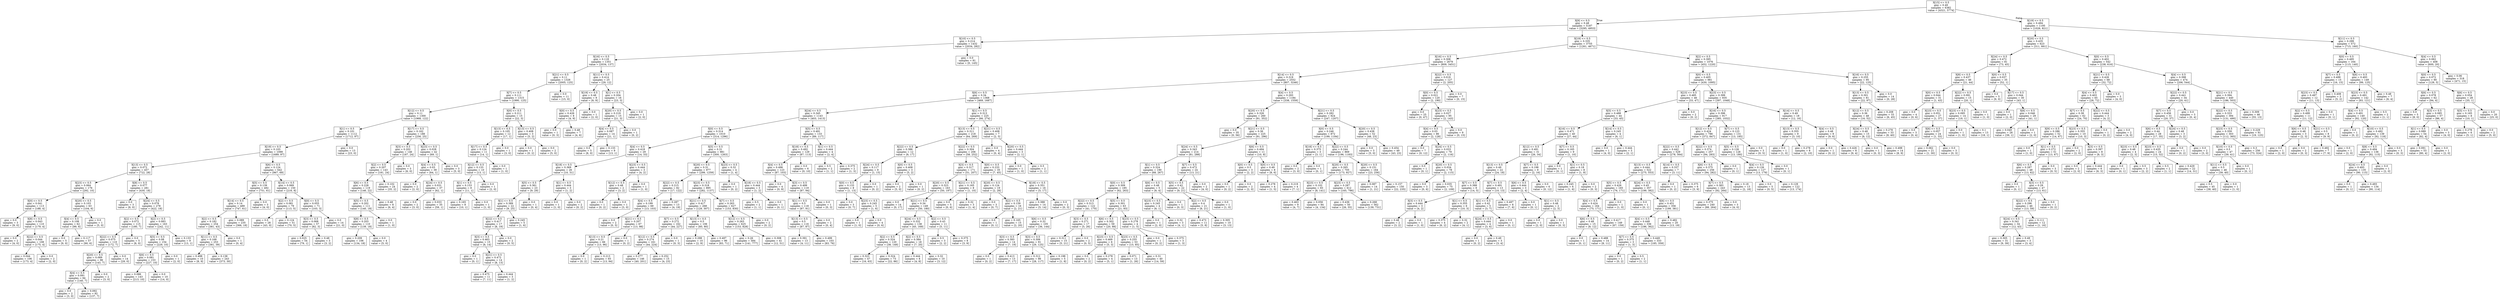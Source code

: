 digraph Tree {
node [shape=box] ;
0 [label="X[15] <= 0.5\ngini = 0.49\nsamples = 6382\nvalue = [4321, 5774]"] ;
1 [label="X[9] <= 0.5\ngini = 0.48\nsamples = 5187\nvalue = [3295, 4953]"] ;
0 -> 1 [labeldistance=2.5, labelangle=45, headlabel="True"] ;
2 [label="X[10] <= 0.5\ngini = 0.214\nsamples = 1432\nvalue = [2034, 282]"] ;
1 -> 2 ;
3 [label="X[16] <= 0.5\ngini = 0.118\nsamples = 1351\nvalue = [2034, 137]"] ;
2 -> 3 ;
4 [label="X[21] <= 0.5\ngini = 0.11\nsamples = 1326\nvalue = [2005, 125]"] ;
3 -> 4 ;
5 [label="X[7] <= 0.5\ngini = 0.111\nsamples = 1315\nvalue = [1990, 125]"] ;
4 -> 5 ;
6 [label="X[12] <= 0.5\ngini = 0.11\nsamples = 1300\nvalue = [1968, 122]"] ;
5 -> 6 ;
7 [label="X[1] <= 0.5\ngini = 0.101\nsamples = 1112\nvalue = [1712, 97]"] ;
6 -> 7 ;
8 [label="X[19] <= 0.5\ngini = 0.103\nsamples = 1099\nvalue = [1689, 97]"] ;
7 -> 8 ;
9 [label="X[13] <= 0.5\ngini = 0.072\nsamples = 457\nvalue = [722, 28]"] ;
8 -> 9 ;
10 [label="X[23] <= 0.5\ngini = 0.064\nsamples = 176\nvalue = [292, 10]"] ;
9 -> 10 ;
11 [label="X[0] <= 0.5\ngini = 0.041\nsamples = 113\nvalue = [188, 4]"] ;
10 -> 11 ;
12 [label="gini = 0.0\nsamples = 3\nvalue = [9, 0]"] ;
11 -> 12 ;
13 [label="X[8] <= 0.5\ngini = 0.043\nsamples = 110\nvalue = [179, 4]"] ;
11 -> 13 ;
14 [label="gini = 0.0\nsamples = 2\nvalue = [4, 0]"] ;
13 -> 14 ;
15 [label="X[22] <= 0.5\ngini = 0.044\nsamples = 108\nvalue = [175, 4]"] ;
13 -> 15 ;
16 [label="gini = 0.044\nsamples = 106\nvalue = [173, 4]"] ;
15 -> 16 ;
17 [label="gini = 0.0\nsamples = 2\nvalue = [2, 0]"] ;
15 -> 17 ;
18 [label="X[20] <= 0.5\ngini = 0.103\nsamples = 63\nvalue = [104, 6]"] ;
10 -> 18 ;
19 [label="X[4] <= 0.5\ngini = 0.108\nsamples = 62\nvalue = [99, 6]"] ;
18 -> 19 ;
20 [label="gini = 0.0\nsamples = 5\nvalue = [9, 0]"] ;
19 -> 20 ;
21 [label="gini = 0.117\nsamples = 57\nvalue = [90, 6]"] ;
19 -> 21 ;
22 [label="gini = 0.0\nsamples = 1\nvalue = [5, 0]"] ;
18 -> 22 ;
23 [label="X[8] <= 0.5\ngini = 0.077\nsamples = 281\nvalue = [430, 18]"] ;
9 -> 23 ;
24 [label="gini = 0.0\nsamples = 3\nvalue = [8, 0]"] ;
23 -> 24 ;
25 [label="X[24] <= 0.5\ngini = 0.078\nsamples = 278\nvalue = [422, 18]"] ;
23 -> 25 ;
26 [label="X[2] <= 0.5\ngini = 0.072\nsamples = 115\nvalue = [180, 7]"] ;
25 -> 26 ;
27 [label="X[22] <= 0.5\ngini = 0.075\nsamples = 110\nvalue = [172, 7]"] ;
26 -> 27 ;
28 [label="X[20] <= 0.5\ngini = 0.089\nsamples = 96\nvalue = [143, 7]"] ;
27 -> 28 ;
29 [label="X[4] <= 0.5\ngini = 0.091\nsamples = 94\nvalue = [140, 7]"] ;
28 -> 29 ;
30 [label="gini = 0.0\nsamples = 2\nvalue = [3, 0]"] ;
29 -> 30 ;
31 [label="gini = 0.092\nsamples = 92\nvalue = [137, 7]"] ;
29 -> 31 ;
32 [label="gini = 0.0\nsamples = 2\nvalue = [3, 0]"] ;
28 -> 32 ;
33 [label="gini = 0.0\nsamples = 14\nvalue = [29, 0]"] ;
27 -> 33 ;
34 [label="gini = 0.0\nsamples = 5\nvalue = [8, 0]"] ;
26 -> 34 ;
35 [label="X[2] <= 0.5\ngini = 0.083\nsamples = 163\nvalue = [242, 11]"] ;
25 -> 35 ;
36 [label="X[5] <= 0.5\ngini = 0.08\nsamples = 154\nvalue = [229, 10]"] ;
35 -> 36 ;
37 [label="X[6] <= 0.5\ngini = 0.081\nsamples = 153\nvalue = [227, 10]"] ;
36 -> 37 ;
38 [label="gini = 0.086\nsamples = 143\nvalue = [213, 10]"] ;
37 -> 38 ;
39 [label="gini = 0.0\nsamples = 10\nvalue = [14, 0]"] ;
37 -> 39 ;
40 [label="gini = 0.0\nsamples = 1\nvalue = [2, 0]"] ;
36 -> 40 ;
41 [label="gini = 0.133\nsamples = 9\nvalue = [13, 1]"] ;
35 -> 41 ;
42 [label="X[6] <= 0.5\ngini = 0.124\nsamples = 642\nvalue = [967, 69]"] ;
8 -> 42 ;
43 [label="X[5] <= 0.5\ngini = 0.139\nsamples = 492\nvalue = [751, 61]"] ;
42 -> 43 ;
44 [label="X[14] <= 0.5\ngini = 0.14\nsamples = 489\nvalue = [747, 61]"] ;
43 -> 44 ;
45 [label="X[2] <= 0.5\ngini = 0.182\nsamples = 254\nvalue = [381, 43]"] ;
44 -> 45 ;
46 [label="X[11] <= 0.5\ngini = 0.168\nsamples = 253\nvalue = [381, 39]"] ;
45 -> 46 ;
47 [label="gini = 0.498\nsamples = 10\nvalue = [8, 9]"] ;
46 -> 47 ;
48 [label="gini = 0.138\nsamples = 243\nvalue = [373, 30]"] ;
46 -> 48 ;
49 [label="gini = 0.0\nsamples = 1\nvalue = [0, 4]"] ;
45 -> 49 ;
50 [label="gini = 0.089\nsamples = 235\nvalue = [366, 18]"] ;
44 -> 50 ;
51 [label="gini = 0.0\nsamples = 3\nvalue = [4, 0]"] ;
43 -> 51 ;
52 [label="X[14] <= 0.5\ngini = 0.069\nsamples = 150\nvalue = [216, 8]"] ;
42 -> 52 ;
53 [label="X[2] <= 0.5\ngini = 0.081\nsamples = 79\nvalue = [113, 5]"] ;
52 -> 53 ;
54 [label="gini = 0.0\nsamples = 28\nvalue = [43, 0]"] ;
53 -> 54 ;
55 [label="gini = 0.124\nsamples = 51\nvalue = [70, 5]"] ;
53 -> 55 ;
56 [label="X[0] <= 0.5\ngini = 0.055\nsamples = 71\nvalue = [103, 3]"] ;
52 -> 56 ;
57 [label="X[3] <= 0.5\ngini = 0.068\nsamples = 57\nvalue = [82, 3]"] ;
56 -> 57 ;
58 [label="gini = 0.025\nsamples = 54\nvalue = [79, 1]"] ;
57 -> 58 ;
59 [label="gini = 0.48\nsamples = 3\nvalue = [3, 2]"] ;
57 -> 59 ;
60 [label="gini = 0.0\nsamples = 14\nvalue = [21, 0]"] ;
56 -> 60 ;
61 [label="gini = 0.0\nsamples = 13\nvalue = [23, 0]"] ;
7 -> 61 ;
62 [label="X[17] <= 0.5\ngini = 0.162\nsamples = 188\nvalue = [256, 25]"] ;
6 -> 62 ;
63 [label="X[3] <= 0.5\ngini = 0.202\nsamples = 146\nvalue = [187, 24]"] ;
62 -> 63 ;
64 [label="X[2] <= 0.5\ngini = 0.207\nsamples = 143\nvalue = [181, 24]"] ;
63 -> 64 ;
65 [label="X[6] <= 0.5\ngini = 0.228\nsamples = 119\nvalue = [146, 22]"] ;
64 -> 65 ;
66 [label="X[5] <= 0.5\ngini = 0.202\nsamples = 111\nvalue = [140, 18]"] ;
65 -> 66 ;
67 [label="X[8] <= 0.5\ngini = 0.203\nsamples = 110\nvalue = [139, 18]"] ;
66 -> 67 ;
68 [label="gini = 0.209\nsamples = 106\nvalue = [134, 18]"] ;
67 -> 68 ;
69 [label="gini = 0.0\nsamples = 4\nvalue = [5, 0]"] ;
67 -> 69 ;
70 [label="gini = 0.0\nsamples = 1\nvalue = [1, 0]"] ;
66 -> 70 ;
71 [label="gini = 0.48\nsamples = 8\nvalue = [6, 4]"] ;
65 -> 71 ;
72 [label="gini = 0.102\nsamples = 24\nvalue = [35, 2]"] ;
64 -> 72 ;
73 [label="gini = 0.0\nsamples = 3\nvalue = [6, 0]"] ;
63 -> 73 ;
74 [label="X[23] <= 0.5\ngini = 0.028\nsamples = 42\nvalue = [69, 1]"] ;
62 -> 74 ;
75 [label="X[4] <= 0.5\ngini = 0.03\nsamples = 39\nvalue = [64, 1]"] ;
74 -> 75 ;
76 [label="gini = 0.0\nsamples = 2\nvalue = [2, 0]"] ;
75 -> 76 ;
77 [label="X[24] <= 0.5\ngini = 0.031\nsamples = 37\nvalue = [62, 1]"] ;
75 -> 77 ;
78 [label="gini = 0.0\nsamples = 2\nvalue = [3, 0]"] ;
77 -> 78 ;
79 [label="gini = 0.033\nsamples = 35\nvalue = [59, 1]"] ;
77 -> 79 ;
80 [label="gini = 0.0\nsamples = 3\nvalue = [5, 0]"] ;
74 -> 80 ;
81 [label="X[0] <= 0.5\ngini = 0.211\nsamples = 15\nvalue = [22, 3]"] ;
5 -> 81 ;
82 [label="X[13] <= 0.5\ngini = 0.105\nsamples = 12\nvalue = [17, 1]"] ;
81 -> 82 ;
83 [label="X[17] <= 0.5\ngini = 0.124\nsamples = 11\nvalue = [14, 1]"] ;
82 -> 83 ;
84 [label="X[12] <= 0.5\ngini = 0.133\nsamples = 10\nvalue = [13, 1]"] ;
83 -> 84 ;
85 [label="X[1] <= 0.5\ngini = 0.153\nsamples = 9\nvalue = [11, 1]"] ;
84 -> 85 ;
86 [label="gini = 0.165\nsamples = 8\nvalue = [10, 1]"] ;
85 -> 86 ;
87 [label="gini = 0.0\nsamples = 1\nvalue = [1, 0]"] ;
85 -> 87 ;
88 [label="gini = 0.0\nsamples = 1\nvalue = [2, 0]"] ;
84 -> 88 ;
89 [label="gini = 0.0\nsamples = 1\nvalue = [1, 0]"] ;
83 -> 89 ;
90 [label="gini = 0.0\nsamples = 1\nvalue = [3, 0]"] ;
82 -> 90 ;
91 [label="X[13] <= 0.5\ngini = 0.408\nsamples = 3\nvalue = [5, 2]"] ;
81 -> 91 ;
92 [label="gini = 0.0\nsamples = 1\nvalue = [0, 2]"] ;
91 -> 92 ;
93 [label="gini = 0.0\nsamples = 2\nvalue = [5, 0]"] ;
91 -> 93 ;
94 [label="gini = 0.0\nsamples = 11\nvalue = [15, 0]"] ;
4 -> 94 ;
95 [label="X[11] <= 0.5\ngini = 0.414\nsamples = 25\nvalue = [29, 12]"] ;
3 -> 95 ;
96 [label="X[19] <= 0.5\ngini = 0.48\nsamples = 9\nvalue = [6, 9]"] ;
95 -> 96 ;
97 [label="X[0] <= 0.5\ngini = 0.426\nsamples = 8\nvalue = [4, 9]"] ;
96 -> 97 ;
98 [label="gini = 0.0\nsamples = 1\nvalue = [0, 3]"] ;
97 -> 98 ;
99 [label="gini = 0.48\nsamples = 7\nvalue = [4, 6]"] ;
97 -> 99 ;
100 [label="gini = 0.0\nsamples = 1\nvalue = [2, 0]"] ;
96 -> 100 ;
101 [label="X[1] <= 0.5\ngini = 0.204\nsamples = 16\nvalue = [23, 3]"] ;
95 -> 101 ;
102 [label="X[20] <= 0.5\ngini = 0.219\nsamples = 15\nvalue = [21, 3]"] ;
101 -> 102 ;
103 [label="X[4] <= 0.5\ngini = 0.087\nsamples = 14\nvalue = [21, 1]"] ;
102 -> 103 ;
104 [label="gini = 0.0\nsamples = 5\nvalue = [8, 0]"] ;
103 -> 104 ;
105 [label="gini = 0.133\nsamples = 9\nvalue = [13, 1]"] ;
103 -> 105 ;
106 [label="gini = 0.0\nsamples = 1\nvalue = [0, 2]"] ;
102 -> 106 ;
107 [label="gini = 0.0\nsamples = 1\nvalue = [2, 0]"] ;
101 -> 107 ;
108 [label="gini = 0.0\nsamples = 81\nvalue = [0, 145]"] ;
2 -> 108 ;
109 [label="X[19] <= 0.5\ngini = 0.335\nsamples = 3755\nvalue = [1261, 4671]"] ;
1 -> 109 ;
110 [label="X[16] <= 0.5\ngini = 0.308\nsamples = 2679\nvalue = [809, 3451]"] ;
109 -> 110 ;
111 [label="X[14] <= 0.5\ngini = 0.319\nsamples = 2552\nvalue = [807, 3246]"] ;
110 -> 111 ;
112 [label="X[6] <= 0.5\ngini = 0.34\nsamples = 1368\nvalue = [469, 1687]"] ;
111 -> 112 ;
113 [label="X[24] <= 0.5\ngini = 0.345\nsamples = 1143\nvalue = [403, 1413]"] ;
112 -> 113 ;
114 [label="X[0] <= 0.5\ngini = 0.314\nsamples = 1010\nvalue = [314, 1296]"] ;
113 -> 114 ;
115 [label="X[4] <= 0.5\ngini = 0.418\nsamples = 29\nvalue = [14, 33]"] ;
114 -> 115 ;
116 [label="X[18] <= 0.5\ngini = 0.369\nsamples = 26\nvalue = [10, 31]"] ;
115 -> 116 ;
117 [label="X[5] <= 0.5\ngini = 0.361\nsamples = 23\nvalue = [9, 29]"] ;
116 -> 117 ;
118 [label="X[1] <= 0.5\ngini = 0.389\nsamples = 22\nvalue = [9, 25]"] ;
117 -> 118 ;
119 [label="X[22] <= 0.5\ngini = 0.417\nsamples = 17\nvalue = [8, 19]"] ;
118 -> 119 ;
120 [label="X[3] <= 0.5\ngini = 0.463\nsamples = 15\nvalue = [8, 14]"] ;
119 -> 120 ;
121 [label="gini = 0.0\nsamples = 1\nvalue = [0, 1]"] ;
120 -> 121 ;
122 [label="X[21] <= 0.5\ngini = 0.472\nsamples = 14\nvalue = [8, 13]"] ;
120 -> 122 ;
123 [label="gini = 0.475\nsamples = 11\nvalue = [7, 11]"] ;
122 -> 123 ;
124 [label="gini = 0.444\nsamples = 3\nvalue = [1, 2]"] ;
122 -> 124 ;
125 [label="gini = 0.0\nsamples = 2\nvalue = [0, 5]"] ;
119 -> 125 ;
126 [label="gini = 0.245\nsamples = 5\nvalue = [1, 6]"] ;
118 -> 126 ;
127 [label="gini = 0.0\nsamples = 1\nvalue = [0, 4]"] ;
117 -> 127 ;
128 [label="X[1] <= 0.5\ngini = 0.444\nsamples = 3\nvalue = [1, 2]"] ;
116 -> 128 ;
129 [label="gini = 0.0\nsamples = 1\nvalue = [1, 0]"] ;
128 -> 129 ;
130 [label="gini = 0.0\nsamples = 2\nvalue = [0, 2]"] ;
128 -> 130 ;
131 [label="X[23] <= 0.5\ngini = 0.444\nsamples = 3\nvalue = [4, 2]"] ;
115 -> 131 ;
132 [label="X[12] <= 0.5\ngini = 0.48\nsamples = 2\nvalue = [3, 2]"] ;
131 -> 132 ;
133 [label="gini = 0.0\nsamples = 1\nvalue = [0, 2]"] ;
132 -> 133 ;
134 [label="gini = 0.0\nsamples = 1\nvalue = [3, 0]"] ;
132 -> 134 ;
135 [label="gini = 0.0\nsamples = 1\nvalue = [1, 0]"] ;
131 -> 135 ;
136 [label="X[5] <= 0.5\ngini = 0.31\nsamples = 981\nvalue = [300, 1263]"] ;
114 -> 136 ;
137 [label="X[20] <= 0.5\ngini = 0.31\nsamples = 977\nvalue = [299, 1259]"] ;
136 -> 137 ;
138 [label="X[22] <= 0.5\ngini = 0.215\nsamples = 82\nvalue = [17, 122]"] ;
137 -> 138 ;
139 [label="X[4] <= 0.5\ngini = 0.199\nsamples = 69\nvalue = [13, 103]"] ;
138 -> 139 ;
140 [label="gini = 0.0\nsamples = 2\nvalue = [0, 5]"] ;
139 -> 140 ;
141 [label="X[21] <= 0.5\ngini = 0.207\nsamples = 67\nvalue = [13, 98]"] ;
139 -> 141 ;
142 [label="X[13] <= 0.5\ngini = 0.21\nsamples = 66\nvalue = [13, 96]"] ;
141 -> 142 ;
143 [label="gini = 0.0\nsamples = 1\nvalue = [0, 2]"] ;
142 -> 143 ;
144 [label="gini = 0.213\nsamples = 65\nvalue = [13, 94]"] ;
142 -> 144 ;
145 [label="gini = 0.0\nsamples = 1\nvalue = [0, 2]"] ;
141 -> 145 ;
146 [label="gini = 0.287\nsamples = 13\nvalue = [4, 19]"] ;
138 -> 146 ;
147 [label="X[23] <= 0.5\ngini = 0.318\nsamples = 895\nvalue = [282, 1137]"] ;
137 -> 147 ;
148 [label="X[21] <= 0.5\ngini = 0.417\nsamples = 268\nvalue = [129, 307]"] ;
147 -> 148 ;
149 [label="X[7] <= 0.5\ngini = 0.272\nsamples = 162\nvalue = [44, 227]"] ;
148 -> 149 ;
150 [label="X[12] <= 0.5\ngini = 0.274\nsamples = 161\nvalue = [44, 224]"] ;
149 -> 150 ;
151 [label="gini = 0.277\nsamples = 146\nvalue = [40, 201]"] ;
150 -> 151 ;
152 [label="gini = 0.252\nsamples = 15\nvalue = [4, 23]"] ;
150 -> 152 ;
153 [label="gini = 0.0\nsamples = 1\nvalue = [0, 3]"] ;
149 -> 153 ;
154 [label="X[13] <= 0.5\ngini = 0.5\nsamples = 106\nvalue = [85, 80]"] ;
148 -> 154 ;
155 [label="gini = 0.298\nsamples = 10\nvalue = [2, 9]"] ;
154 -> 155 ;
156 [label="gini = 0.497\nsamples = 96\nvalue = [83, 71]"] ;
154 -> 156 ;
157 [label="X[7] <= 0.5\ngini = 0.263\nsamples = 627\nvalue = [153, 830]"] ;
147 -> 157 ;
158 [label="X[12] <= 0.5\ngini = 0.263\nsamples = 625\nvalue = [153, 828]"] ;
157 -> 158 ;
159 [label="gini = 0.26\nsamples = 584\nvalue = [141, 777]"] ;
158 -> 159 ;
160 [label="gini = 0.308\nsamples = 41\nvalue = [12, 51]"] ;
158 -> 160 ;
161 [label="gini = 0.0\nsamples = 2\nvalue = [0, 2]"] ;
157 -> 161 ;
162 [label="X[23] <= 0.5\ngini = 0.32\nsamples = 4\nvalue = [1, 4]"] ;
136 -> 162 ;
163 [label="gini = 0.0\nsamples = 1\nvalue = [0, 2]"] ;
162 -> 163 ;
164 [label="X[18] <= 0.5\ngini = 0.444\nsamples = 3\nvalue = [1, 2]"] ;
162 -> 164 ;
165 [label="gini = 0.5\nsamples = 2\nvalue = [1, 1]"] ;
164 -> 165 ;
166 [label="gini = 0.0\nsamples = 1\nvalue = [0, 1]"] ;
164 -> 166 ;
167 [label="X[5] <= 0.5\ngini = 0.491\nsamples = 133\nvalue = [89, 117]"] ;
113 -> 167 ;
168 [label="X[18] <= 0.5\ngini = 0.492\nsamples = 129\nvalue = [87, 113]"] ;
167 -> 168 ;
169 [label="X[4] <= 0.5\ngini = 0.496\nsamples = 123\nvalue = [87, 103]"] ;
168 -> 169 ;
170 [label="gini = 0.0\nsamples = 4\nvalue = [0, 9]"] ;
169 -> 170 ;
171 [label="X[3] <= 0.5\ngini = 0.499\nsamples = 119\nvalue = [87, 94]"] ;
169 -> 171 ;
172 [label="X[1] <= 0.5\ngini = 0.5\nsamples = 118\nvalue = [87, 91]"] ;
171 -> 172 ;
173 [label="X[13] <= 0.5\ngini = 0.5\nsamples = 116\nvalue = [87, 87]"] ;
172 -> 173 ;
174 [label="gini = 0.391\nsamples = 13\nvalue = [4, 11]"] ;
173 -> 174 ;
175 [label="gini = 0.499\nsamples = 103\nvalue = [83, 76]"] ;
173 -> 175 ;
176 [label="gini = 0.0\nsamples = 2\nvalue = [0, 4]"] ;
172 -> 176 ;
177 [label="gini = 0.0\nsamples = 1\nvalue = [0, 3]"] ;
171 -> 177 ;
178 [label="gini = 0.0\nsamples = 6\nvalue = [0, 10]"] ;
168 -> 178 ;
179 [label="X[1] <= 0.5\ngini = 0.444\nsamples = 4\nvalue = [2, 4]"] ;
167 -> 179 ;
180 [label="gini = 0.5\nsamples = 2\nvalue = [1, 1]"] ;
179 -> 180 ;
181 [label="gini = 0.375\nsamples = 2\nvalue = [1, 3]"] ;
179 -> 181 ;
182 [label="X[1] <= 0.5\ngini = 0.313\nsamples = 225\nvalue = [66, 274]"] ;
112 -> 182 ;
183 [label="X[13] <= 0.5\ngini = 0.311\nsamples = 218\nvalue = [64, 269]"] ;
182 -> 183 ;
184 [label="X[22] <= 0.5\ngini = 0.386\nsamples = 12\nvalue = [6, 17]"] ;
183 -> 184 ;
185 [label="X[24] <= 0.5\ngini = 0.117\nsamples = 9\nvalue = [1, 15]"] ;
184 -> 185 ;
186 [label="X[0] <= 0.5\ngini = 0.133\nsamples = 8\nvalue = [1, 13]"] ;
185 -> 186 ;
187 [label="gini = 0.0\nsamples = 3\nvalue = [0, 7]"] ;
186 -> 187 ;
188 [label="X[23] <= 0.5\ngini = 0.245\nsamples = 5\nvalue = [1, 6]"] ;
186 -> 188 ;
189 [label="gini = 0.0\nsamples = 1\nvalue = [1, 0]"] ;
188 -> 189 ;
190 [label="gini = 0.0\nsamples = 4\nvalue = [0, 6]"] ;
188 -> 190 ;
191 [label="gini = 0.0\nsamples = 1\nvalue = [0, 2]"] ;
185 -> 191 ;
192 [label="X[0] <= 0.5\ngini = 0.408\nsamples = 3\nvalue = [5, 2]"] ;
184 -> 192 ;
193 [label="gini = 0.0\nsamples = 2\nvalue = [5, 0]"] ;
192 -> 193 ;
194 [label="gini = 0.0\nsamples = 1\nvalue = [0, 2]"] ;
192 -> 194 ;
195 [label="X[22] <= 0.5\ngini = 0.304\nsamples = 206\nvalue = [58, 252]"] ;
183 -> 195 ;
196 [label="X[3] <= 0.5\ngini = 0.317\nsamples = 171\nvalue = [51, 207]"] ;
195 -> 196 ;
197 [label="X[20] <= 0.5\ngini = 0.323\nsamples = 163\nvalue = [50, 197]"] ;
196 -> 197 ;
198 [label="gini = 0.0\nsamples = 14\nvalue = [0, 17]"] ;
197 -> 198 ;
199 [label="X[21] <= 0.5\ngini = 0.34\nsamples = 149\nvalue = [50, 180]"] ;
197 -> 199 ;
200 [label="X[24] <= 0.5\ngini = 0.332\nsamples = 138\nvalue = [45, 169]"] ;
199 -> 200 ;
201 [label="X[2] <= 0.5\ngini = 0.324\nsamples = 120\nvalue = [38, 149]"] ;
200 -> 201 ;
202 [label="gini = 0.323\nsamples = 47\nvalue = [16, 63]"] ;
201 -> 202 ;
203 [label="gini = 0.324\nsamples = 73\nvalue = [22, 86]"] ;
201 -> 203 ;
204 [label="X[2] <= 0.5\ngini = 0.384\nsamples = 18\nvalue = [7, 20]"] ;
200 -> 204 ;
205 [label="gini = 0.444\nsamples = 8\nvalue = [4, 8]"] ;
204 -> 205 ;
206 [label="gini = 0.32\nsamples = 10\nvalue = [3, 12]"] ;
204 -> 206 ;
207 [label="X[2] <= 0.5\ngini = 0.43\nsamples = 11\nvalue = [5, 11]"] ;
199 -> 207 ;
208 [label="gini = 0.5\nsamples = 3\nvalue = [2, 2]"] ;
207 -> 208 ;
209 [label="gini = 0.375\nsamples = 8\nvalue = [3, 9]"] ;
207 -> 209 ;
210 [label="X[21] <= 0.5\ngini = 0.165\nsamples = 8\nvalue = [1, 10]"] ;
196 -> 210 ;
211 [label="gini = 0.0\nsamples = 5\nvalue = [0, 6]"] ;
210 -> 211 ;
212 [label="gini = 0.32\nsamples = 3\nvalue = [1, 4]"] ;
210 -> 212 ;
213 [label="X[0] <= 0.5\ngini = 0.233\nsamples = 35\nvalue = [7, 45]"] ;
195 -> 213 ;
214 [label="X[20] <= 0.5\ngini = 0.124\nsamples = 19\nvalue = [2, 28]"] ;
213 -> 214 ;
215 [label="gini = 0.0\nsamples = 3\nvalue = [0, 7]"] ;
214 -> 215 ;
216 [label="X[2] <= 0.5\ngini = 0.159\nsamples = 16\nvalue = [2, 21]"] ;
214 -> 216 ;
217 [label="gini = 0.0\nsamples = 1\nvalue = [0, 1]"] ;
216 -> 217 ;
218 [label="gini = 0.165\nsamples = 15\nvalue = [2, 20]"] ;
216 -> 218 ;
219 [label="X[18] <= 0.5\ngini = 0.351\nsamples = 16\nvalue = [5, 17]"] ;
213 -> 219 ;
220 [label="gini = 0.388\nsamples = 14\nvalue = [5, 14]"] ;
219 -> 220 ;
221 [label="gini = 0.0\nsamples = 2\nvalue = [0, 3]"] ;
219 -> 221 ;
222 [label="X[21] <= 0.5\ngini = 0.408\nsamples = 7\nvalue = [2, 5]"] ;
182 -> 222 ;
223 [label="gini = 0.0\nsamples = 4\nvalue = [0, 4]"] ;
222 -> 223 ;
224 [label="X[20] <= 0.5\ngini = 0.444\nsamples = 3\nvalue = [2, 1]"] ;
222 -> 224 ;
225 [label="gini = 0.0\nsamples = 1\nvalue = [1, 0]"] ;
224 -> 225 ;
226 [label="gini = 0.5\nsamples = 2\nvalue = [1, 1]"] ;
224 -> 226 ;
227 [label="X[4] <= 0.5\ngini = 0.293\nsamples = 1184\nvalue = [338, 1559]"] ;
111 -> 227 ;
228 [label="X[20] <= 0.5\ngini = 0.326\nsamples = 260\nvalue = [91, 352]"] ;
227 -> 228 ;
229 [label="gini = 0.0\nsamples = 35\nvalue = [0, 56]"] ;
228 -> 229 ;
230 [label="X[21] <= 0.5\ngini = 0.36\nsamples = 225\nvalue = [91, 296]"] ;
228 -> 230 ;
231 [label="X[24] <= 0.5\ngini = 0.343\nsamples = 214\nvalue = [81, 288]"] ;
230 -> 231 ;
232 [label="X[1] <= 0.5\ngini = 0.324\nsamples = 190\nvalue = [68, 267]"] ;
231 -> 232 ;
233 [label="X[0] <= 0.5\ngini = 0.309\nsamples = 185\nvalue = [62, 263]"] ;
232 -> 233 ;
234 [label="X[22] <= 0.5\ngini = 0.313\nsamples = 122\nvalue = [41, 170]"] ;
233 -> 234 ;
235 [label="X[6] <= 0.5\ngini = 0.32\nsamples = 105\nvalue = [36, 144]"] ;
234 -> 235 ;
236 [label="X[3] <= 0.5\ngini = 0.393\nsamples = 14\nvalue = [7, 19]"] ;
235 -> 236 ;
237 [label="gini = 0.0\nsamples = 1\nvalue = [0, 2]"] ;
236 -> 237 ;
238 [label="gini = 0.413\nsamples = 13\nvalue = [7, 17]"] ;
236 -> 238 ;
239 [label="X[3] <= 0.5\ngini = 0.306\nsamples = 91\nvalue = [29, 125]"] ;
235 -> 239 ;
240 [label="gini = 0.312\nsamples = 86\nvalue = [28, 117]"] ;
239 -> 240 ;
241 [label="gini = 0.198\nsamples = 5\nvalue = [1, 8]"] ;
239 -> 241 ;
242 [label="X[3] <= 0.5\ngini = 0.271\nsamples = 17\nvalue = [5, 26]"] ;
234 -> 242 ;
243 [label="gini = 0.311\nsamples = 15\nvalue = [5, 21]"] ;
242 -> 243 ;
244 [label="gini = 0.0\nsamples = 2\nvalue = [0, 5]"] ;
242 -> 244 ;
245 [label="X[5] <= 0.5\ngini = 0.301\nsamples = 63\nvalue = [21, 93]"] ;
233 -> 245 ;
246 [label="X[6] <= 0.5\ngini = 0.302\nsamples = 59\nvalue = [20, 88]"] ;
245 -> 246 ;
247 [label="X[23] <= 0.5\ngini = 0.469\nsamples = 6\nvalue = [5, 3]"] ;
246 -> 247 ;
248 [label="gini = 0.0\nsamples = 2\nvalue = [0, 2]"] ;
247 -> 248 ;
249 [label="gini = 0.278\nsamples = 4\nvalue = [5, 1]"] ;
247 -> 249 ;
250 [label="X[23] <= 0.5\ngini = 0.255\nsamples = 53\nvalue = [15, 85]"] ;
246 -> 250 ;
251 [label="gini = 0.071\nsamples = 13\nvalue = [1, 26]"] ;
250 -> 251 ;
252 [label="gini = 0.31\nsamples = 40\nvalue = [14, 59]"] ;
250 -> 252 ;
253 [label="X[23] <= 0.5\ngini = 0.278\nsamples = 4\nvalue = [1, 5]"] ;
245 -> 253 ;
254 [label="gini = 0.0\nsamples = 1\nvalue = [0, 2]"] ;
253 -> 254 ;
255 [label="gini = 0.375\nsamples = 3\nvalue = [1, 3]"] ;
253 -> 255 ;
256 [label="X[6] <= 0.5\ngini = 0.48\nsamples = 5\nvalue = [6, 4]"] ;
232 -> 256 ;
257 [label="X[23] <= 0.5\ngini = 0.245\nsamples = 4\nvalue = [6, 1]"] ;
256 -> 257 ;
258 [label="gini = 0.0\nsamples = 1\nvalue = [2, 0]"] ;
257 -> 258 ;
259 [label="gini = 0.32\nsamples = 3\nvalue = [4, 1]"] ;
257 -> 259 ;
260 [label="gini = 0.0\nsamples = 1\nvalue = [0, 3]"] ;
256 -> 260 ;
261 [label="X[7] <= 0.5\ngini = 0.472\nsamples = 24\nvalue = [13, 21]"] ;
231 -> 261 ;
262 [label="X[5] <= 0.5\ngini = 0.42\nsamples = 22\nvalue = [9, 21]"] ;
261 -> 262 ;
263 [label="X[2] <= 0.5\ngini = 0.4\nsamples = 21\nvalue = [8, 21]"] ;
262 -> 263 ;
264 [label="gini = 0.473\nsamples = 11\nvalue = [5, 8]"] ;
263 -> 264 ;
265 [label="gini = 0.305\nsamples = 10\nvalue = [3, 13]"] ;
263 -> 265 ;
266 [label="gini = 0.0\nsamples = 1\nvalue = [1, 0]"] ;
262 -> 266 ;
267 [label="gini = 0.0\nsamples = 2\nvalue = [4, 0]"] ;
261 -> 267 ;
268 [label="X[6] <= 0.5\ngini = 0.494\nsamples = 11\nvalue = [10, 8]"] ;
230 -> 268 ;
269 [label="X[0] <= 0.5\ngini = 0.5\nsamples = 3\nvalue = [2, 2]"] ;
268 -> 269 ;
270 [label="gini = 0.0\nsamples = 1\nvalue = [0, 2]"] ;
269 -> 270 ;
271 [label="gini = 0.0\nsamples = 2\nvalue = [2, 0]"] ;
269 -> 271 ;
272 [label="X[0] <= 0.5\ngini = 0.49\nsamples = 8\nvalue = [8, 6]"] ;
268 -> 272 ;
273 [label="gini = 0.278\nsamples = 4\nvalue = [1, 5]"] ;
272 -> 273 ;
274 [label="gini = 0.219\nsamples = 4\nvalue = [7, 1]"] ;
272 -> 274 ;
275 [label="X[21] <= 0.5\ngini = 0.282\nsamples = 924\nvalue = [247, 1207]"] ;
227 -> 275 ;
276 [label="X[0] <= 0.5\ngini = 0.246\nsamples = 872\nvalue = [199, 1184]"] ;
275 -> 276 ;
277 [label="X[18] <= 0.5\ngini = 0.375\nsamples = 3\nvalue = [3, 1]"] ;
276 -> 277 ;
278 [label="gini = 0.0\nsamples = 2\nvalue = [3, 0]"] ;
277 -> 278 ;
279 [label="gini = 0.0\nsamples = 1\nvalue = [0, 1]"] ;
277 -> 279 ;
280 [label="X[22] <= 0.5\ngini = 0.244\nsamples = 869\nvalue = [196, 1183]"] ;
276 -> 280 ;
281 [label="X[20] <= 0.5\ngini = 0.265\nsamples = 705\nvalue = [173, 927]"] ;
280 -> 281 ;
282 [label="X[23] <= 0.5\ngini = 0.102\nsamples = 93\nvalue = [8, 141]"] ;
281 -> 282 ;
283 [label="gini = 0.463\nsamples = 9\nvalue = [4, 7]"] ;
282 -> 283 ;
284 [label="gini = 0.056\nsamples = 84\nvalue = [4, 134]"] ;
282 -> 284 ;
285 [label="X[23] <= 0.5\ngini = 0.287\nsamples = 612\nvalue = [165, 786]"] ;
281 -> 285 ;
286 [label="gini = 0.436\nsamples = 50\nvalue = [26, 55]"] ;
285 -> 286 ;
287 [label="gini = 0.268\nsamples = 562\nvalue = [139, 731]"] ;
285 -> 287 ;
288 [label="X[20] <= 0.5\ngini = 0.151\nsamples = 164\nvalue = [23, 256]"] ;
280 -> 288 ;
289 [label="gini = 0.087\nsamples = 14\nvalue = [1, 21]"] ;
288 -> 289 ;
290 [label="gini = 0.157\nsamples = 150\nvalue = [22, 235]"] ;
288 -> 290 ;
291 [label="X[20] <= 0.5\ngini = 0.438\nsamples = 52\nvalue = [48, 23]"] ;
275 -> 291 ;
292 [label="gini = 0.0\nsamples = 3\nvalue = [5, 0]"] ;
291 -> 292 ;
293 [label="gini = 0.454\nsamples = 49\nvalue = [43, 23]"] ;
291 -> 293 ;
294 [label="X[22] <= 0.5\ngini = 0.019\nsamples = 127\nvalue = [2, 205]"] ;
110 -> 294 ;
295 [label="X[0] <= 0.5\ngini = 0.021\nsamples = 120\nvalue = [2, 190]"] ;
294 -> 295 ;
296 [label="gini = 0.0\nsamples = 25\nvalue = [0, 47]"] ;
295 -> 296 ;
297 [label="X[23] <= 0.5\ngini = 0.027\nsamples = 95\nvalue = [2, 143]"] ;
295 -> 297 ;
298 [label="X[4] <= 0.5\ngini = 0.03\nsamples = 86\nvalue = [2, 128]"] ;
297 -> 298 ;
299 [label="gini = 0.0\nsamples = 7\nvalue = [0, 12]"] ;
298 -> 299 ;
300 [label="X[24] <= 0.5\ngini = 0.033\nsamples = 79\nvalue = [2, 116]"] ;
298 -> 300 ;
301 [label="gini = 0.0\nsamples = 1\nvalue = [0, 1]"] ;
300 -> 301 ;
302 [label="X[20] <= 0.5\ngini = 0.034\nsamples = 78\nvalue = [2, 115]"] ;
300 -> 302 ;
303 [label="gini = 0.0\nsamples = 3\nvalue = [0, 6]"] ;
302 -> 303 ;
304 [label="gini = 0.035\nsamples = 75\nvalue = [2, 109]"] ;
302 -> 304 ;
305 [label="gini = 0.0\nsamples = 9\nvalue = [0, 15]"] ;
297 -> 305 ;
306 [label="gini = 0.0\nsamples = 7\nvalue = [0, 15]"] ;
294 -> 306 ;
307 [label="X[2] <= 0.5\ngini = 0.395\nsamples = 1076\nvalue = [452, 1220]"] ;
109 -> 307 ;
308 [label="X[0] <= 0.5\ngini = 0.405\nsamples = 981\nvalue = [430, 1095]"] ;
307 -> 308 ;
309 [label="X[23] <= 0.5\ngini = 0.485\nsamples = 46\nvalue = [33, 47]"] ;
308 -> 309 ;
310 [label="X[5] <= 0.5\ngini = 0.488\nsamples = 44\nvalue = [33, 45]"] ;
309 -> 310 ;
311 [label="X[16] <= 0.5\ngini = 0.471\nsamples = 40\nvalue = [27, 44]"] ;
310 -> 311 ;
312 [label="X[12] <= 0.5\ngini = 0.491\nsamples = 31\nvalue = [26, 34]"] ;
311 -> 312 ;
313 [label="X[13] <= 0.5\ngini = 0.49\nsamples = 22\nvalue = [24, 18]"] ;
312 -> 313 ;
314 [label="X[7] <= 0.5\ngini = 0.388\nsamples = 9\nvalue = [14, 5]"] ;
313 -> 314 ;
315 [label="X[3] <= 0.5\ngini = 0.444\nsamples = 3\nvalue = [4, 2]"] ;
314 -> 315 ;
316 [label="gini = 0.48\nsamples = 2\nvalue = [3, 2]"] ;
315 -> 316 ;
317 [label="gini = 0.0\nsamples = 1\nvalue = [1, 0]"] ;
315 -> 317 ;
318 [label="X[1] <= 0.5\ngini = 0.355\nsamples = 6\nvalue = [10, 3]"] ;
314 -> 318 ;
319 [label="gini = 0.375\nsamples = 4\nvalue = [6, 2]"] ;
318 -> 319 ;
320 [label="gini = 0.32\nsamples = 2\nvalue = [4, 1]"] ;
318 -> 320 ;
321 [label="X[7] <= 0.5\ngini = 0.491\nsamples = 13\nvalue = [10, 13]"] ;
313 -> 321 ;
322 [label="X[1] <= 0.5\ngini = 0.42\nsamples = 5\nvalue = [3, 7]"] ;
321 -> 322 ;
323 [label="X[24] <= 0.5\ngini = 0.444\nsamples = 4\nvalue = [3, 6]"] ;
322 -> 323 ;
324 [label="gini = 0.0\nsamples = 1\nvalue = [0, 2]"] ;
323 -> 324 ;
325 [label="gini = 0.49\nsamples = 3\nvalue = [3, 4]"] ;
323 -> 325 ;
326 [label="gini = 0.0\nsamples = 1\nvalue = [0, 1]"] ;
322 -> 326 ;
327 [label="gini = 0.497\nsamples = 8\nvalue = [7, 6]"] ;
321 -> 327 ;
328 [label="X[7] <= 0.5\ngini = 0.198\nsamples = 9\nvalue = [2, 16]"] ;
312 -> 328 ;
329 [label="X[6] <= 0.5\ngini = 0.444\nsamples = 3\nvalue = [2, 4]"] ;
328 -> 329 ;
330 [label="gini = 0.0\nsamples = 1\nvalue = [0, 1]"] ;
329 -> 330 ;
331 [label="X[1] <= 0.5\ngini = 0.48\nsamples = 2\nvalue = [2, 3]"] ;
329 -> 331 ;
332 [label="gini = 0.0\nsamples = 1\nvalue = [2, 0]"] ;
331 -> 332 ;
333 [label="gini = 0.0\nsamples = 1\nvalue = [0, 3]"] ;
331 -> 333 ;
334 [label="gini = 0.0\nsamples = 6\nvalue = [0, 12]"] ;
328 -> 334 ;
335 [label="X[7] <= 0.5\ngini = 0.165\nsamples = 9\nvalue = [1, 10]"] ;
311 -> 335 ;
336 [label="gini = 0.0\nsamples = 1\nvalue = [0, 1]"] ;
335 -> 336 ;
337 [label="X[1] <= 0.5\ngini = 0.18\nsamples = 8\nvalue = [1, 9]"] ;
335 -> 337 ;
338 [label="gini = 0.245\nsamples = 6\nvalue = [1, 6]"] ;
337 -> 338 ;
339 [label="gini = 0.0\nsamples = 2\nvalue = [0, 3]"] ;
337 -> 339 ;
340 [label="X[14] <= 0.5\ngini = 0.245\nsamples = 4\nvalue = [6, 1]"] ;
310 -> 340 ;
341 [label="gini = 0.0\nsamples = 1\nvalue = [4, 0]"] ;
340 -> 341 ;
342 [label="gini = 0.444\nsamples = 3\nvalue = [2, 1]"] ;
340 -> 342 ;
343 [label="gini = 0.0\nsamples = 2\nvalue = [0, 2]"] ;
309 -> 343 ;
344 [label="X[23] <= 0.5\ngini = 0.399\nsamples = 935\nvalue = [397, 1048]"] ;
308 -> 344 ;
345 [label="X[16] <= 0.5\ngini = 0.396\nsamples = 917\nvalue = [385, 1032]"] ;
344 -> 345 ;
346 [label="X[12] <= 0.5\ngini = 0.424\nsamples = 786\nvalue = [372, 847]"] ;
345 -> 346 ;
347 [label="X[22] <= 0.5\ngini = 0.442\nsamples = 529\nvalue = [278, 564]"] ;
346 -> 347 ;
348 [label="X[13] <= 0.5\ngini = 0.444\nsamples = 522\nvalue = [275, 553]"] ;
347 -> 348 ;
349 [label="X[5] <= 0.5\ngini = 0.426\nsamples = 165\nvalue = [76, 171]"] ;
348 -> 349 ;
350 [label="X[4] <= 0.5\ngini = 0.424\nsamples = 164\nvalue = [75, 171]"] ;
349 -> 350 ;
351 [label="X[6] <= 0.5\ngini = 0.48\nsamples = 15\nvalue = [8, 12]"] ;
350 -> 351 ;
352 [label="gini = 0.0\nsamples = 1\nvalue = [0, 1]"] ;
351 -> 352 ;
353 [label="gini = 0.488\nsamples = 14\nvalue = [8, 11]"] ;
351 -> 353 ;
354 [label="gini = 0.417\nsamples = 149\nvalue = [67, 159]"] ;
350 -> 354 ;
355 [label="gini = 0.0\nsamples = 1\nvalue = [1, 0]"] ;
349 -> 355 ;
356 [label="X[24] <= 0.5\ngini = 0.45\nsamples = 357\nvalue = [199, 382]"] ;
348 -> 356 ;
357 [label="gini = 0.0\nsamples = 1\nvalue = [0, 1]"] ;
356 -> 357 ;
358 [label="X[6] <= 0.5\ngini = 0.451\nsamples = 356\nvalue = [199, 381]"] ;
356 -> 358 ;
359 [label="X[4] <= 0.5\ngini = 0.448\nsamples = 336\nvalue = [186, 362]"] ;
358 -> 359 ;
360 [label="X[7] <= 0.5\ngini = 0.375\nsamples = 3\nvalue = [1, 3]"] ;
359 -> 360 ;
361 [label="gini = 0.0\nsamples = 1\nvalue = [0, 2]"] ;
360 -> 361 ;
362 [label="gini = 0.5\nsamples = 2\nvalue = [1, 1]"] ;
360 -> 362 ;
363 [label="gini = 0.449\nsamples = 333\nvalue = [185, 359]"] ;
359 -> 363 ;
364 [label="gini = 0.482\nsamples = 20\nvalue = [13, 19]"] ;
358 -> 364 ;
365 [label="X[14] <= 0.5\ngini = 0.337\nsamples = 7\nvalue = [3, 11]"] ;
347 -> 365 ;
366 [label="gini = 0.0\nsamples = 1\nvalue = [0, 2]"] ;
365 -> 366 ;
367 [label="gini = 0.375\nsamples = 6\nvalue = [3, 9]"] ;
365 -> 367 ;
368 [label="X[22] <= 0.5\ngini = 0.374\nsamples = 257\nvalue = [94, 283]"] ;
346 -> 368 ;
369 [label="X[6] <= 0.5\ngini = 0.375\nsamples = 256\nvalue = [94, 282]"] ;
368 -> 369 ;
370 [label="X[7] <= 0.5\ngini = 0.383\nsamples = 243\nvalue = [92, 264]"] ;
369 -> 370 ;
371 [label="gini = 0.375\nsamples = 240\nvalue = [88, 264]"] ;
370 -> 371 ;
372 [label="gini = 0.0\nsamples = 3\nvalue = [4, 0]"] ;
370 -> 372 ;
373 [label="gini = 0.18\nsamples = 13\nvalue = [2, 18]"] ;
369 -> 373 ;
374 [label="gini = 0.0\nsamples = 1\nvalue = [0, 1]"] ;
368 -> 374 ;
375 [label="X[7] <= 0.5\ngini = 0.123\nsamples = 131\nvalue = [13, 185]"] ;
345 -> 375 ;
376 [label="X[5] <= 0.5\ngini = 0.126\nsamples = 128\nvalue = [13, 180]"] ;
375 -> 376 ;
377 [label="X[4] <= 0.5\ngini = 0.126\nsamples = 127\nvalue = [13, 179]"] ;
376 -> 377 ;
378 [label="gini = 0.0\nsamples = 5\nvalue = [0, 5]"] ;
377 -> 378 ;
379 [label="gini = 0.129\nsamples = 122\nvalue = [13, 174]"] ;
377 -> 379 ;
380 [label="gini = 0.0\nsamples = 1\nvalue = [0, 1]"] ;
376 -> 380 ;
381 [label="gini = 0.0\nsamples = 3\nvalue = [0, 5]"] ;
375 -> 381 ;
382 [label="X[14] <= 0.5\ngini = 0.49\nsamples = 18\nvalue = [12, 16]"] ;
344 -> 382 ;
383 [label="X[13] <= 0.5\ngini = 0.355\nsamples = 9\nvalue = [3, 10]"] ;
382 -> 383 ;
384 [label="gini = 0.0\nsamples = 1\nvalue = [1, 0]"] ;
383 -> 384 ;
385 [label="gini = 0.278\nsamples = 8\nvalue = [2, 10]"] ;
383 -> 385 ;
386 [label="X[4] <= 0.5\ngini = 0.48\nsamples = 9\nvalue = [9, 6]"] ;
382 -> 386 ;
387 [label="gini = 0.0\nsamples = 1\nvalue = [0, 2]"] ;
386 -> 387 ;
388 [label="gini = 0.426\nsamples = 8\nvalue = [9, 4]"] ;
386 -> 388 ;
389 [label="X[16] <= 0.5\ngini = 0.255\nsamples = 95\nvalue = [22, 125]"] ;
307 -> 389 ;
390 [label="X[13] <= 0.5\ngini = 0.301\nsamples = 81\nvalue = [22, 97]"] ;
389 -> 390 ;
391 [label="X[12] <= 0.5\ngini = 0.36\nsamples = 48\nvalue = [16, 52]"] ;
390 -> 391 ;
392 [label="X[24] <= 0.5\ngini = 0.48\nsamples = 15\nvalue = [8, 12]"] ;
391 -> 392 ;
393 [label="gini = 0.0\nsamples = 1\nvalue = [0, 3]"] ;
392 -> 393 ;
394 [label="gini = 0.498\nsamples = 14\nvalue = [8, 9]"] ;
392 -> 394 ;
395 [label="gini = 0.278\nsamples = 33\nvalue = [8, 40]"] ;
391 -> 395 ;
396 [label="gini = 0.208\nsamples = 33\nvalue = [6, 45]"] ;
390 -> 396 ;
397 [label="gini = 0.0\nsamples = 14\nvalue = [0, 28]"] ;
389 -> 397 ;
398 [label="X[19] <= 0.5\ngini = 0.494\nsamples = 1195\nvalue = [1026, 821]"] ;
0 -> 398 [labeldistance=2.5, labelangle=-45, headlabel="False"] ;
399 [label="X[20] <= 0.5\ngini = 0.435\nsamples = 623\nvalue = [311, 661]"] ;
398 -> 399 ;
400 [label="X[24] <= 0.5\ngini = 0.472\nsamples = 81\nvalue = [73, 45]"] ;
399 -> 400 ;
401 [label="X[8] <= 0.5\ngini = 0.437\nsamples = 46\nvalue = [21, 44]"] ;
400 -> 401 ;
402 [label="X[0] <= 0.5\ngini = 0.044\nsamples = 31\nvalue = [1, 43]"] ;
401 -> 402 ;
403 [label="gini = 0.0\nsamples = 4\nvalue = [0, 6]"] ;
402 -> 403 ;
404 [label="X[23] <= 0.5\ngini = 0.051\nsamples = 27\nvalue = [1, 37]"] ;
402 -> 404 ;
405 [label="gini = 0.0\nsamples = 3\nvalue = [0, 4]"] ;
404 -> 405 ;
406 [label="X[6] <= 0.5\ngini = 0.057\nsamples = 24\nvalue = [1, 33]"] ;
404 -> 406 ;
407 [label="gini = 0.062\nsamples = 21\nvalue = [1, 30]"] ;
406 -> 407 ;
408 [label="gini = 0.0\nsamples = 3\nvalue = [0, 3]"] ;
406 -> 408 ;
409 [label="X[22] <= 0.5\ngini = 0.091\nsamples = 15\nvalue = [20, 1]"] ;
401 -> 409 ;
410 [label="X[23] <= 0.5\ngini = 0.095\nsamples = 14\nvalue = [19, 1]"] ;
409 -> 410 ;
411 [label="gini = 0.0\nsamples = 1\nvalue = [1, 0]"] ;
410 -> 411 ;
412 [label="gini = 0.1\nsamples = 13\nvalue = [18, 1]"] ;
410 -> 412 ;
413 [label="gini = 0.0\nsamples = 1\nvalue = [1, 0]"] ;
409 -> 413 ;
414 [label="X[0] <= 0.5\ngini = 0.037\nsamples = 35\nvalue = [52, 1]"] ;
400 -> 414 ;
415 [label="gini = 0.0\nsamples = 5\nvalue = [9, 0]"] ;
414 -> 415 ;
416 [label="X[17] <= 0.5\ngini = 0.044\nsamples = 30\nvalue = [43, 1]"] ;
414 -> 416 ;
417 [label="gini = 0.0\nsamples = 1\nvalue = [2, 0]"] ;
416 -> 417 ;
418 [label="X[6] <= 0.5\ngini = 0.046\nsamples = 29\nvalue = [41, 1]"] ;
416 -> 418 ;
419 [label="gini = 0.049\nsamples = 28\nvalue = [39, 1]"] ;
418 -> 419 ;
420 [label="gini = 0.0\nsamples = 1\nvalue = [2, 0]"] ;
418 -> 420 ;
421 [label="X[0] <= 0.5\ngini = 0.402\nsamples = 542\nvalue = [238, 616]"] ;
399 -> 421 ;
422 [label="X[21] <= 0.5\ngini = 0.426\nsamples = 68\nvalue = [32, 72]"] ;
421 -> 422 ;
423 [label="X[4] <= 0.5\ngini = 0.403\nsamples = 65\nvalue = [28, 72]"] ;
422 -> 423 ;
424 [label="X[7] <= 0.5\ngini = 0.38\nsamples = 62\nvalue = [24, 70]"] ;
423 -> 424 ;
425 [label="X[9] <= 0.5\ngini = 0.286\nsamples = 52\nvalue = [14, 67]"] ;
424 -> 425 ;
426 [label="gini = 0.0\nsamples = 1\nvalue = [1, 0]"] ;
425 -> 426 ;
427 [label="X[1] <= 0.5\ngini = 0.272\nsamples = 51\nvalue = [13, 67]"] ;
425 -> 427 ;
428 [label="X[6] <= 0.5\ngini = 0.287\nsamples = 48\nvalue = [13, 62]"] ;
427 -> 428 ;
429 [label="gini = 0.0\nsamples = 1\nvalue = [0, 1]"] ;
428 -> 429 ;
430 [label="X[3] <= 0.5\ngini = 0.29\nsamples = 47\nvalue = [13, 61]"] ;
428 -> 430 ;
431 [label="X[22] <= 0.5\ngini = 0.296\nsamples = 46\nvalue = [13, 59]"] ;
430 -> 431 ;
432 [label="X[24] <= 0.5\ngini = 0.341\nsamples = 34\nvalue = [12, 43]"] ;
431 -> 432 ;
433 [label="gini = 0.305\nsamples = 31\nvalue = [9, 39]"] ;
432 -> 433 ;
434 [label="gini = 0.49\nsamples = 3\nvalue = [3, 4]"] ;
432 -> 434 ;
435 [label="gini = 0.111\nsamples = 12\nvalue = [1, 16]"] ;
431 -> 435 ;
436 [label="gini = 0.0\nsamples = 1\nvalue = [0, 2]"] ;
430 -> 436 ;
437 [label="gini = 0.0\nsamples = 3\nvalue = [0, 5]"] ;
427 -> 437 ;
438 [label="X[23] <= 0.5\ngini = 0.355\nsamples = 10\nvalue = [10, 3]"] ;
424 -> 438 ;
439 [label="gini = 0.0\nsamples = 2\nvalue = [2, 0]"] ;
438 -> 439 ;
440 [label="X[3] <= 0.5\ngini = 0.397\nsamples = 8\nvalue = [8, 3]"] ;
438 -> 440 ;
441 [label="gini = 0.0\nsamples = 2\nvalue = [2, 0]"] ;
440 -> 441 ;
442 [label="gini = 0.444\nsamples = 6\nvalue = [6, 3]"] ;
440 -> 442 ;
443 [label="X[22] <= 0.5\ngini = 0.444\nsamples = 3\nvalue = [4, 2]"] ;
423 -> 443 ;
444 [label="gini = 0.0\nsamples = 1\nvalue = [0, 2]"] ;
443 -> 444 ;
445 [label="gini = 0.0\nsamples = 2\nvalue = [4, 0]"] ;
443 -> 445 ;
446 [label="gini = 0.0\nsamples = 3\nvalue = [4, 0]"] ;
422 -> 446 ;
447 [label="X[4] <= 0.5\ngini = 0.398\nsamples = 474\nvalue = [206, 544]"] ;
421 -> 447 ;
448 [label="X[22] <= 0.5\ngini = 0.441\nsamples = 34\nvalue = [20, 41]"] ;
447 -> 448 ;
449 [label="X[7] <= 0.5\ngini = 0.456\nsamples = 31\nvalue = [20, 37]"] ;
448 -> 449 ;
450 [label="X[6] <= 0.5\ngini = 0.44\nsamples = 28\nvalue = [17, 35]"] ;
449 -> 450 ;
451 [label="X[23] <= 0.5\ngini = 0.48\nsamples = 4\nvalue = [2, 3]"] ;
450 -> 451 ;
452 [label="gini = 0.0\nsamples = 1\nvalue = [0, 1]"] ;
451 -> 452 ;
453 [label="gini = 0.5\nsamples = 3\nvalue = [2, 2]"] ;
451 -> 453 ;
454 [label="X[23] <= 0.5\ngini = 0.435\nsamples = 24\nvalue = [15, 32]"] ;
450 -> 454 ;
455 [label="gini = 0.5\nsamples = 2\nvalue = [1, 1]"] ;
454 -> 455 ;
456 [label="gini = 0.429\nsamples = 22\nvalue = [14, 31]"] ;
454 -> 456 ;
457 [label="X[24] <= 0.5\ngini = 0.48\nsamples = 3\nvalue = [3, 2]"] ;
449 -> 457 ;
458 [label="gini = 0.0\nsamples = 1\nvalue = [0, 2]"] ;
457 -> 458 ;
459 [label="gini = 0.0\nsamples = 2\nvalue = [3, 0]"] ;
457 -> 459 ;
460 [label="gini = 0.0\nsamples = 3\nvalue = [0, 4]"] ;
448 -> 460 ;
461 [label="X[21] <= 0.5\ngini = 0.394\nsamples = 440\nvalue = [186, 503]"] ;
447 -> 461 ;
462 [label="X[22] <= 0.5\ngini = 0.333\nsamples = 394\nvalue = [131, 490]"] ;
461 -> 462 ;
463 [label="X[23] <= 0.5\ngini = 0.359\nsamples = 303\nvalue = [112, 365]"] ;
462 -> 463 ;
464 [label="X[10] <= 0.5\ngini = 0.5\nsamples = 47\nvalue = [39, 41]"] ;
463 -> 464 ;
465 [label="X[11] <= 0.5\ngini = 0.5\nsamples = 46\nvalue = [39, 40]"] ;
464 -> 465 ;
466 [label="gini = 0.5\nsamples = 45\nvalue = [38, 40]"] ;
465 -> 466 ;
467 [label="gini = 0.0\nsamples = 1\nvalue = [1, 0]"] ;
465 -> 467 ;
468 [label="gini = 0.0\nsamples = 1\nvalue = [0, 1]"] ;
464 -> 468 ;
469 [label="gini = 0.3\nsamples = 256\nvalue = [73, 324]"] ;
463 -> 469 ;
470 [label="gini = 0.229\nsamples = 91\nvalue = [19, 125]"] ;
462 -> 470 ;
471 [label="gini = 0.309\nsamples = 46\nvalue = [55, 13]"] ;
461 -> 471 ;
472 [label="X[11] <= 0.5\ngini = 0.299\nsamples = 572\nvalue = [715, 160]"] ;
398 -> 472 ;
473 [label="X[0] <= 0.5\ngini = 0.495\nsamples = 164\nvalue = [115, 140]"] ;
472 -> 473 ;
474 [label="X[7] <= 0.5\ngini = 0.499\nsamples = 15\nvalue = [16, 15]"] ;
473 -> 474 ;
475 [label="X[23] <= 0.5\ngini = 0.497\nsamples = 12\nvalue = [11, 13]"] ;
474 -> 475 ;
476 [label="X[2] <= 0.5\ngini = 0.499\nsamples = 11\nvalue = [11, 12]"] ;
475 -> 476 ;
477 [label="X[6] <= 0.5\ngini = 0.48\nsamples = 3\nvalue = [2, 3]"] ;
476 -> 477 ;
478 [label="gini = 0.0\nsamples = 1\nvalue = [2, 0]"] ;
477 -> 478 ;
479 [label="gini = 0.0\nsamples = 2\nvalue = [0, 3]"] ;
477 -> 479 ;
480 [label="X[21] <= 0.5\ngini = 0.5\nsamples = 8\nvalue = [9, 9]"] ;
476 -> 480 ;
481 [label="gini = 0.492\nsamples = 7\nvalue = [7, 9]"] ;
480 -> 481 ;
482 [label="gini = 0.0\nsamples = 1\nvalue = [2, 0]"] ;
480 -> 482 ;
483 [label="gini = 0.0\nsamples = 1\nvalue = [0, 1]"] ;
475 -> 483 ;
484 [label="gini = 0.408\nsamples = 3\nvalue = [5, 2]"] ;
474 -> 484 ;
485 [label="X[6] <= 0.5\ngini = 0.493\nsamples = 149\nvalue = [99, 125]"] ;
473 -> 485 ;
486 [label="X[23] <= 0.5\ngini = 0.491\nsamples = 142\nvalue = [93, 121]"] ;
485 -> 486 ;
487 [label="X[4] <= 0.5\ngini = 0.491\nsamples = 140\nvalue = [92, 120]"] ;
486 -> 487 ;
488 [label="gini = 0.0\nsamples = 1\nvalue = [0, 2]"] ;
487 -> 488 ;
489 [label="X[10] <= 0.5\ngini = 0.492\nsamples = 139\nvalue = [92, 118]"] ;
487 -> 489 ;
490 [label="X[8] <= 0.5\ngini = 0.494\nsamples = 136\nvalue = [92, 115]"] ;
489 -> 490 ;
491 [label="X[24] <= 0.5\ngini = 0.493\nsamples = 135\nvalue = [90, 115]"] ;
490 -> 491 ;
492 [label="gini = 0.0\nsamples = 1\nvalue = [0, 1]"] ;
491 -> 492 ;
493 [label="gini = 0.493\nsamples = 134\nvalue = [90, 114]"] ;
491 -> 493 ;
494 [label="gini = 0.0\nsamples = 1\nvalue = [2, 0]"] ;
490 -> 494 ;
495 [label="gini = 0.0\nsamples = 3\nvalue = [0, 3]"] ;
489 -> 495 ;
496 [label="gini = 0.5\nsamples = 2\nvalue = [1, 1]"] ;
486 -> 496 ;
497 [label="gini = 0.48\nsamples = 7\nvalue = [6, 4]"] ;
485 -> 497 ;
498 [label="X[4] <= 0.5\ngini = 0.062\nsamples = 408\nvalue = [600, 20]"] ;
472 -> 498 ;
499 [label="X[0] <= 0.5\ngini = 0.072\nsamples = 90\nvalue = [129, 5]"] ;
498 -> 499 ;
500 [label="X[6] <= 0.5\ngini = 0.078\nsamples = 62\nvalue = [94, 4]"] ;
499 -> 500 ;
501 [label="gini = 0.0\nsamples = 5\nvalue = [8, 0]"] ;
500 -> 501 ;
502 [label="X[3] <= 0.5\ngini = 0.085\nsamples = 57\nvalue = [86, 4]"] ;
500 -> 502 ;
503 [label="X[1] <= 0.5\ngini = 0.089\nsamples = 54\nvalue = [82, 4]"] ;
502 -> 503 ;
504 [label="gini = 0.091\nsamples = 53\nvalue = [80, 4]"] ;
503 -> 504 ;
505 [label="gini = 0.0\nsamples = 1\nvalue = [2, 0]"] ;
503 -> 505 ;
506 [label="gini = 0.0\nsamples = 3\nvalue = [4, 0]"] ;
502 -> 506 ;
507 [label="X[6] <= 0.5\ngini = 0.054\nsamples = 28\nvalue = [35, 1]"] ;
499 -> 507 ;
508 [label="X[5] <= 0.5\ngini = 0.165\nsamples = 8\nvalue = [10, 1]"] ;
507 -> 508 ;
509 [label="gini = 0.278\nsamples = 6\nvalue = [5, 1]"] ;
508 -> 509 ;
510 [label="gini = 0.0\nsamples = 2\nvalue = [5, 0]"] ;
508 -> 510 ;
511 [label="gini = 0.0\nsamples = 20\nvalue = [25, 0]"] ;
507 -> 511 ;
512 [label="gini = 0.06\nsamples = 318\nvalue = [471, 15]"] ;
498 -> 512 ;
}
